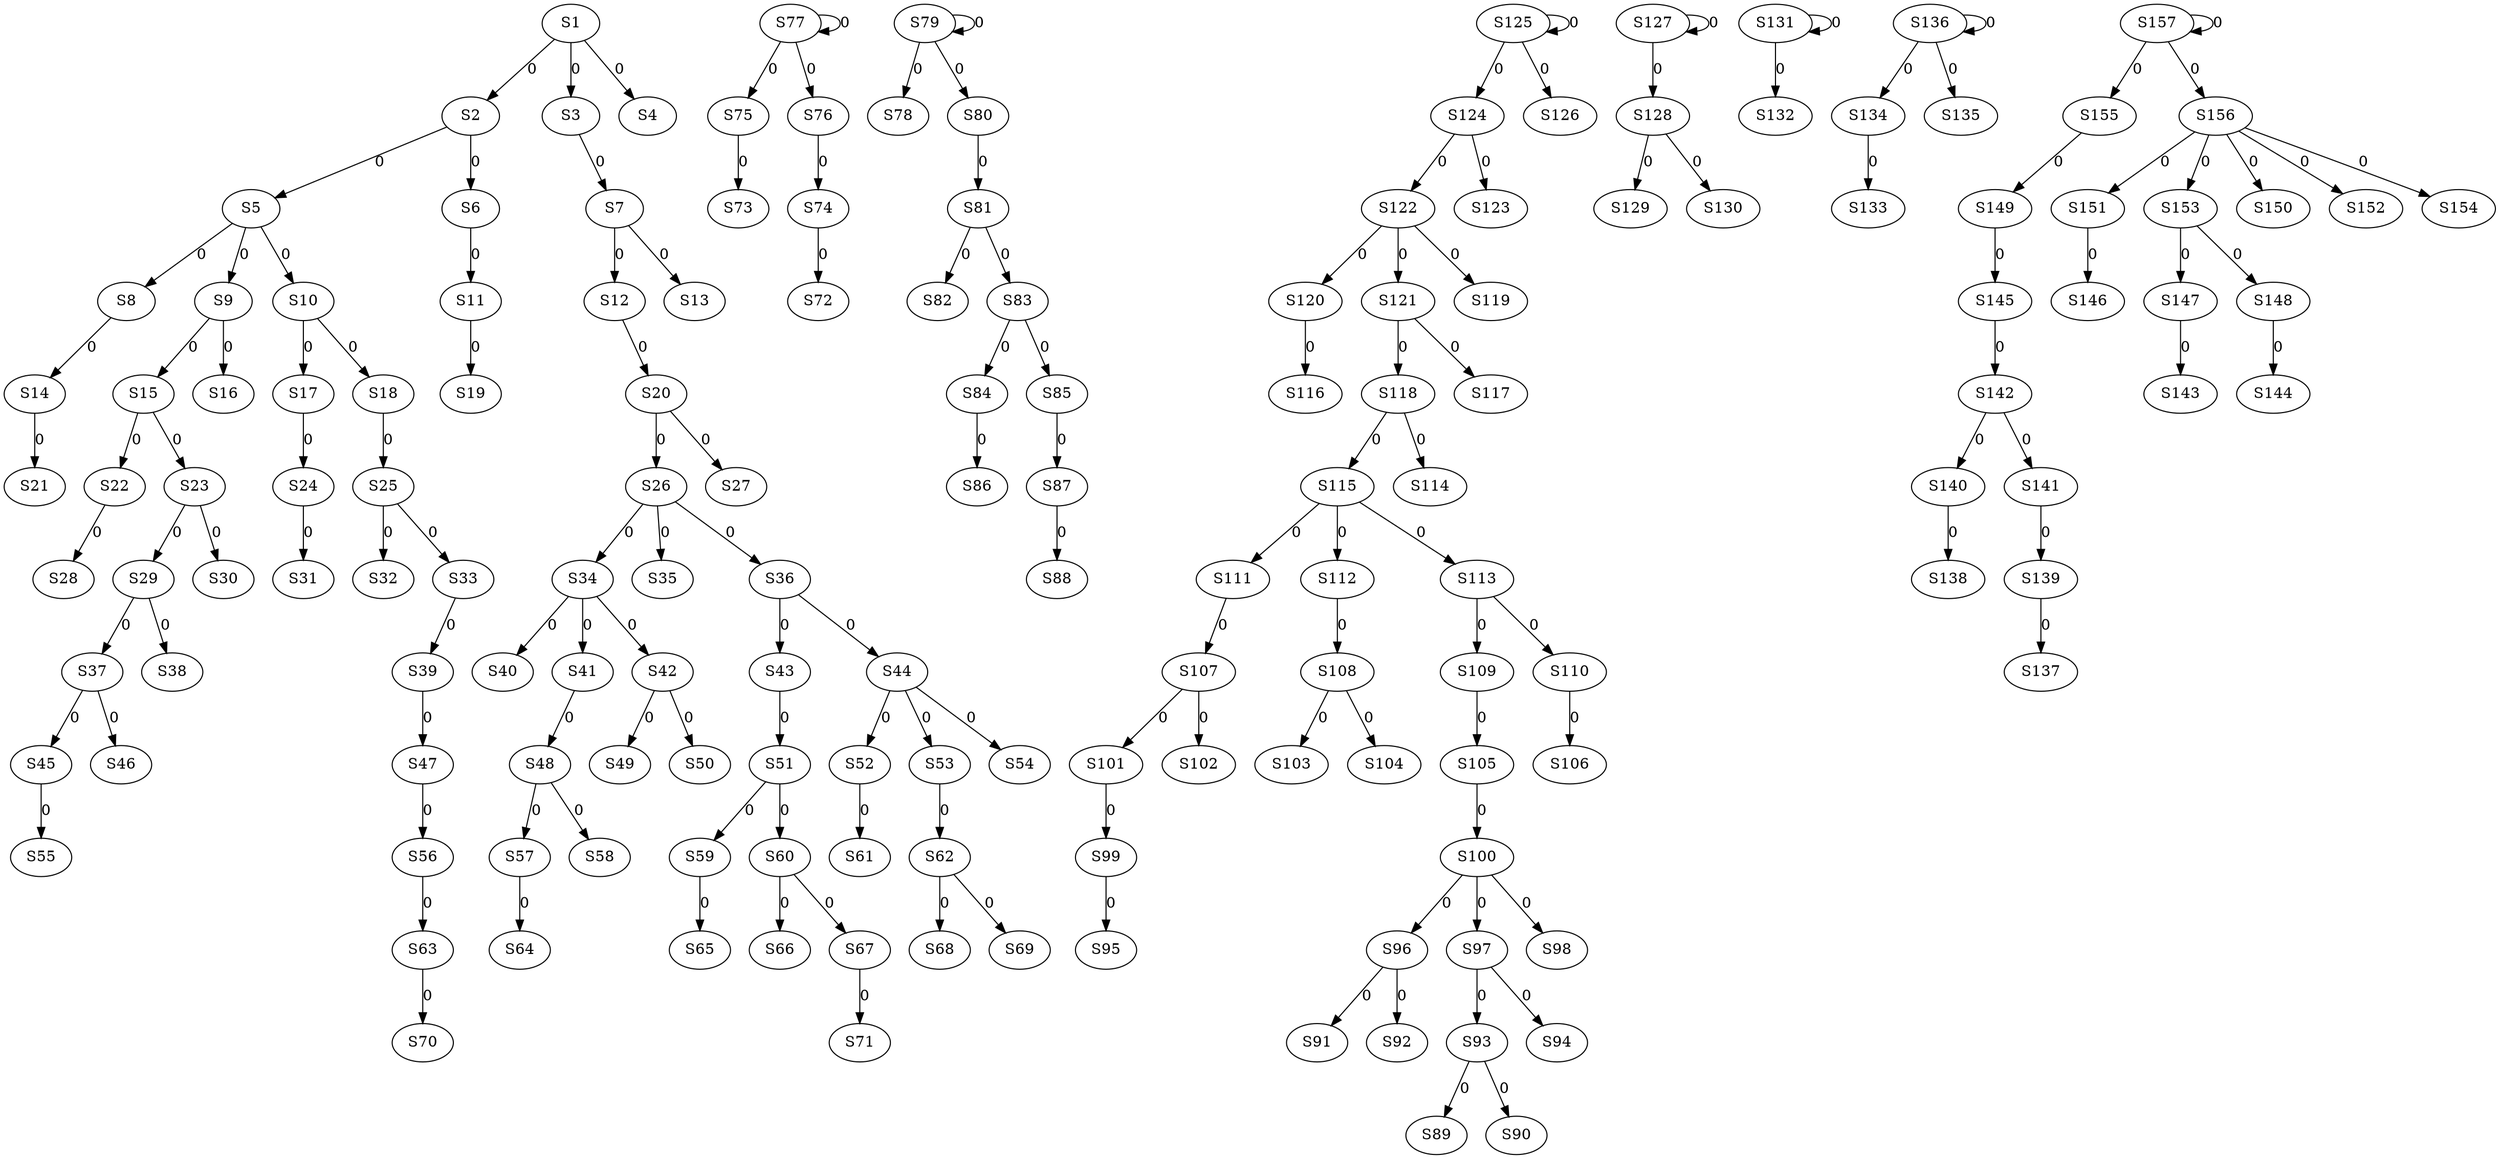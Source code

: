 strict digraph {
	S1 -> S2 [ label = 0 ];
	S1 -> S3 [ label = 0 ];
	S1 -> S4 [ label = 0 ];
	S2 -> S5 [ label = 0 ];
	S2 -> S6 [ label = 0 ];
	S3 -> S7 [ label = 0 ];
	S5 -> S8 [ label = 0 ];
	S5 -> S9 [ label = 0 ];
	S5 -> S10 [ label = 0 ];
	S6 -> S11 [ label = 0 ];
	S7 -> S12 [ label = 0 ];
	S7 -> S13 [ label = 0 ];
	S8 -> S14 [ label = 0 ];
	S9 -> S15 [ label = 0 ];
	S9 -> S16 [ label = 0 ];
	S10 -> S17 [ label = 0 ];
	S10 -> S18 [ label = 0 ];
	S11 -> S19 [ label = 0 ];
	S12 -> S20 [ label = 0 ];
	S14 -> S21 [ label = 0 ];
	S15 -> S22 [ label = 0 ];
	S15 -> S23 [ label = 0 ];
	S17 -> S24 [ label = 0 ];
	S18 -> S25 [ label = 0 ];
	S20 -> S26 [ label = 0 ];
	S20 -> S27 [ label = 0 ];
	S22 -> S28 [ label = 0 ];
	S23 -> S29 [ label = 0 ];
	S23 -> S30 [ label = 0 ];
	S24 -> S31 [ label = 0 ];
	S25 -> S32 [ label = 0 ];
	S25 -> S33 [ label = 0 ];
	S26 -> S34 [ label = 0 ];
	S26 -> S35 [ label = 0 ];
	S26 -> S36 [ label = 0 ];
	S29 -> S37 [ label = 0 ];
	S29 -> S38 [ label = 0 ];
	S33 -> S39 [ label = 0 ];
	S34 -> S40 [ label = 0 ];
	S34 -> S41 [ label = 0 ];
	S34 -> S42 [ label = 0 ];
	S36 -> S43 [ label = 0 ];
	S36 -> S44 [ label = 0 ];
	S37 -> S45 [ label = 0 ];
	S37 -> S46 [ label = 0 ];
	S39 -> S47 [ label = 0 ];
	S41 -> S48 [ label = 0 ];
	S42 -> S49 [ label = 0 ];
	S42 -> S50 [ label = 0 ];
	S43 -> S51 [ label = 0 ];
	S44 -> S52 [ label = 0 ];
	S44 -> S53 [ label = 0 ];
	S44 -> S54 [ label = 0 ];
	S45 -> S55 [ label = 0 ];
	S47 -> S56 [ label = 0 ];
	S48 -> S57 [ label = 0 ];
	S48 -> S58 [ label = 0 ];
	S51 -> S59 [ label = 0 ];
	S51 -> S60 [ label = 0 ];
	S52 -> S61 [ label = 0 ];
	S53 -> S62 [ label = 0 ];
	S56 -> S63 [ label = 0 ];
	S57 -> S64 [ label = 0 ];
	S59 -> S65 [ label = 0 ];
	S60 -> S66 [ label = 0 ];
	S60 -> S67 [ label = 0 ];
	S62 -> S68 [ label = 0 ];
	S62 -> S69 [ label = 0 ];
	S63 -> S70 [ label = 0 ];
	S67 -> S71 [ label = 0 ];
	S74 -> S72 [ label = 0 ];
	S75 -> S73 [ label = 0 ];
	S76 -> S74 [ label = 0 ];
	S77 -> S75 [ label = 0 ];
	S77 -> S76 [ label = 0 ];
	S77 -> S77 [ label = 0 ];
	S79 -> S78 [ label = 0 ];
	S79 -> S79 [ label = 0 ];
	S79 -> S80 [ label = 0 ];
	S80 -> S81 [ label = 0 ];
	S81 -> S82 [ label = 0 ];
	S81 -> S83 [ label = 0 ];
	S83 -> S84 [ label = 0 ];
	S83 -> S85 [ label = 0 ];
	S84 -> S86 [ label = 0 ];
	S85 -> S87 [ label = 0 ];
	S87 -> S88 [ label = 0 ];
	S93 -> S89 [ label = 0 ];
	S93 -> S90 [ label = 0 ];
	S96 -> S91 [ label = 0 ];
	S96 -> S92 [ label = 0 ];
	S97 -> S93 [ label = 0 ];
	S97 -> S94 [ label = 0 ];
	S99 -> S95 [ label = 0 ];
	S100 -> S96 [ label = 0 ];
	S100 -> S97 [ label = 0 ];
	S100 -> S98 [ label = 0 ];
	S101 -> S99 [ label = 0 ];
	S105 -> S100 [ label = 0 ];
	S107 -> S101 [ label = 0 ];
	S107 -> S102 [ label = 0 ];
	S108 -> S103 [ label = 0 ];
	S108 -> S104 [ label = 0 ];
	S109 -> S105 [ label = 0 ];
	S110 -> S106 [ label = 0 ];
	S111 -> S107 [ label = 0 ];
	S112 -> S108 [ label = 0 ];
	S113 -> S109 [ label = 0 ];
	S113 -> S110 [ label = 0 ];
	S115 -> S111 [ label = 0 ];
	S115 -> S112 [ label = 0 ];
	S115 -> S113 [ label = 0 ];
	S118 -> S114 [ label = 0 ];
	S118 -> S115 [ label = 0 ];
	S120 -> S116 [ label = 0 ];
	S121 -> S117 [ label = 0 ];
	S121 -> S118 [ label = 0 ];
	S122 -> S119 [ label = 0 ];
	S122 -> S120 [ label = 0 ];
	S122 -> S121 [ label = 0 ];
	S124 -> S122 [ label = 0 ];
	S124 -> S123 [ label = 0 ];
	S125 -> S124 [ label = 0 ];
	S125 -> S125 [ label = 0 ];
	S125 -> S126 [ label = 0 ];
	S127 -> S127 [ label = 0 ];
	S127 -> S128 [ label = 0 ];
	S128 -> S129 [ label = 0 ];
	S128 -> S130 [ label = 0 ];
	S131 -> S131 [ label = 0 ];
	S131 -> S132 [ label = 0 ];
	S134 -> S133 [ label = 0 ];
	S136 -> S134 [ label = 0 ];
	S136 -> S135 [ label = 0 ];
	S136 -> S136 [ label = 0 ];
	S139 -> S137 [ label = 0 ];
	S140 -> S138 [ label = 0 ];
	S141 -> S139 [ label = 0 ];
	S142 -> S140 [ label = 0 ];
	S142 -> S141 [ label = 0 ];
	S145 -> S142 [ label = 0 ];
	S147 -> S143 [ label = 0 ];
	S148 -> S144 [ label = 0 ];
	S149 -> S145 [ label = 0 ];
	S151 -> S146 [ label = 0 ];
	S153 -> S147 [ label = 0 ];
	S153 -> S148 [ label = 0 ];
	S155 -> S149 [ label = 0 ];
	S156 -> S150 [ label = 0 ];
	S156 -> S151 [ label = 0 ];
	S156 -> S152 [ label = 0 ];
	S156 -> S153 [ label = 0 ];
	S156 -> S154 [ label = 0 ];
	S157 -> S155 [ label = 0 ];
	S157 -> S156 [ label = 0 ];
	S157 -> S157 [ label = 0 ];
}